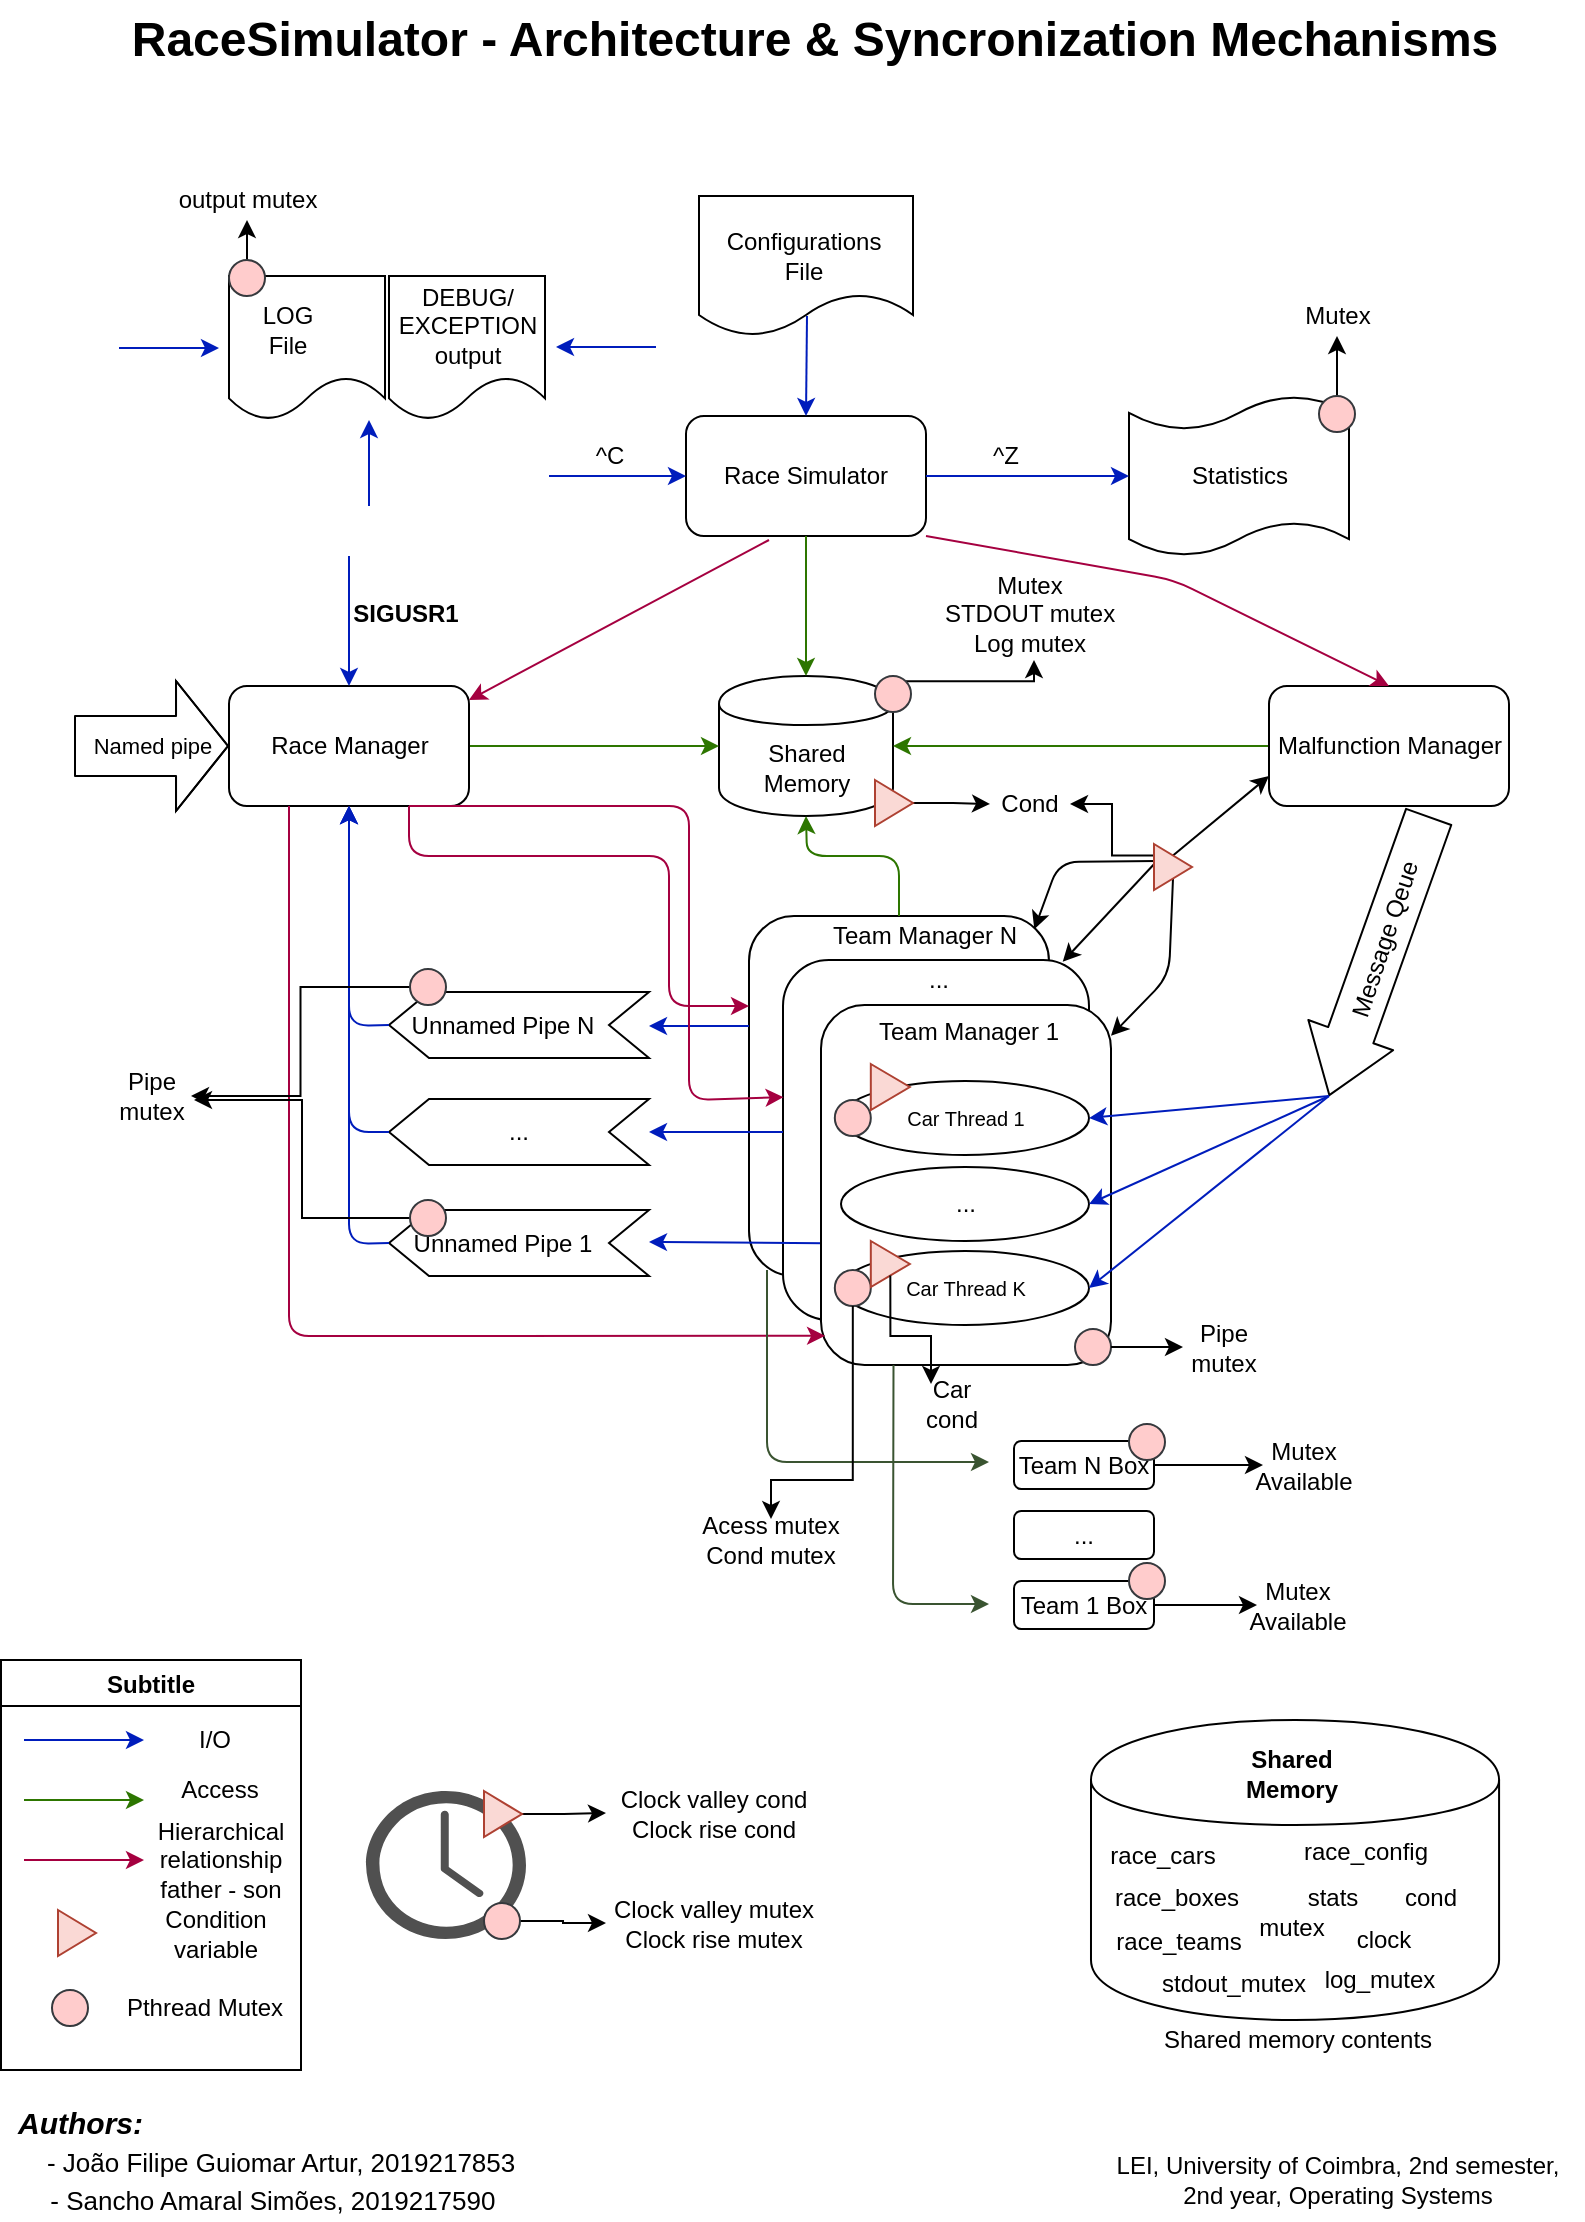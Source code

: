 <mxfile version="14.7.0" type="google"><diagram id="NdsoFHI-11ex6360zjBl" name="Page-1"><mxGraphModel dx="1662" dy="772" grid="1" gridSize="10" guides="1" tooltips="1" connect="1" arrows="1" fold="1" page="1" pageScale="1" pageWidth="827" pageHeight="1169" math="0" shadow="0"><root><mxCell id="0"/><mxCell id="1" parent="0"/><mxCell id="8gO8iqlARa6whVVpPcwn-1" value="Shared Memory" style="shape=cylinder;whiteSpace=wrap;html=1;boundedLbl=1;backgroundOutline=1;" parent="1" vertex="1"><mxGeometry x="372.5" y="368" width="87" height="70" as="geometry"/></mxCell><mxCell id="8gO8iqlARa6whVVpPcwn-2" value="Race Simulator" style="rounded=1;whiteSpace=wrap;html=1;" parent="1" vertex="1"><mxGeometry x="356" y="238" width="120" height="60" as="geometry"/></mxCell><mxCell id="8gO8iqlARa6whVVpPcwn-3" value="Statistics" style="shape=tape;whiteSpace=wrap;html=1;size=0.212;" parent="1" vertex="1"><mxGeometry x="577.5" y="228" width="110" height="80" as="geometry"/></mxCell><mxCell id="8gO8iqlARa6whVVpPcwn-4" value="" style="edgeStyle=orthogonalEdgeStyle;rounded=0;orthogonalLoop=1;jettySize=auto;html=1;strokeColor=#2D7600;entryX=1;entryY=0.5;entryDx=0;entryDy=0;fillColor=#60a917;" parent="1" source="8gO8iqlARa6whVVpPcwn-5" target="8gO8iqlARa6whVVpPcwn-1" edge="1"><mxGeometry relative="1" as="geometry"><mxPoint x="567.5" y="408" as="targetPoint"/></mxGeometry></mxCell><mxCell id="8gO8iqlARa6whVVpPcwn-5" value="Malfunction Manager" style="rounded=1;whiteSpace=wrap;html=1;" parent="1" vertex="1"><mxGeometry x="647.5" y="373" width="120" height="60" as="geometry"/></mxCell><mxCell id="8gO8iqlARa6whVVpPcwn-6" value="" style="edgeStyle=orthogonalEdgeStyle;rounded=0;orthogonalLoop=1;jettySize=auto;html=1;strokeColor=#2D7600;entryX=0;entryY=0.5;entryDx=0;entryDy=0;fillColor=#60a917;" parent="1" source="8gO8iqlARa6whVVpPcwn-7" target="8gO8iqlARa6whVVpPcwn-1" edge="1"><mxGeometry relative="1" as="geometry"><mxPoint x="327.5" y="408" as="targetPoint"/></mxGeometry></mxCell><mxCell id="8gO8iqlARa6whVVpPcwn-7" value="Race Manager" style="rounded=1;whiteSpace=wrap;html=1;" parent="1" vertex="1"><mxGeometry x="127.5" y="373" width="120" height="60" as="geometry"/></mxCell><mxCell id="8gO8iqlARa6whVVpPcwn-8" value="Named pipe" style="shape=flexArrow;endArrow=classic;html=1;width=30;endSize=8.33;endWidth=34;exitX=0;exitY=0.5;exitDx=0;exitDy=0;" parent="1" edge="1"><mxGeometry width="50" height="50" relative="1" as="geometry"><mxPoint x="50" y="403" as="sourcePoint"/><mxPoint x="127.5" y="403" as="targetPoint"/><Array as="points"><mxPoint x="57.5" y="403"/></Array></mxGeometry></mxCell><mxCell id="8gO8iqlARa6whVVpPcwn-9" value="" style="rounded=1;whiteSpace=wrap;html=1;" parent="1" vertex="1"><mxGeometry x="387.5" y="488" width="150" height="180" as="geometry"/></mxCell><mxCell id="8gO8iqlARa6whVVpPcwn-10" value="" style="rounded=1;whiteSpace=wrap;html=1;" parent="1" vertex="1"><mxGeometry x="404.5" y="510" width="153" height="180" as="geometry"/></mxCell><mxCell id="8gO8iqlARa6whVVpPcwn-11" value="..." style="text;html=1;strokeColor=none;fillColor=none;align=center;verticalAlign=middle;whiteSpace=wrap;rounded=0;" parent="1" vertex="1"><mxGeometry x="427" y="510" width="111" height="20" as="geometry"/></mxCell><mxCell id="8gO8iqlARa6whVVpPcwn-12" value="Team Manager N" style="text;html=1;strokeColor=none;fillColor=none;align=center;verticalAlign=middle;whiteSpace=wrap;rounded=0;" parent="1" vertex="1"><mxGeometry x="420" y="488" width="111" height="20" as="geometry"/></mxCell><mxCell id="8gO8iqlARa6whVVpPcwn-13" value="" style="shape=flexArrow;endArrow=classic;html=1;width=24;endSize=10.27;" parent="1" edge="1"><mxGeometry width="50" height="50" relative="1" as="geometry"><mxPoint x="727.5" y="438" as="sourcePoint"/><mxPoint x="677.5" y="578" as="targetPoint"/></mxGeometry></mxCell><mxCell id="8gO8iqlARa6whVVpPcwn-14" value="" style="shape=document;whiteSpace=wrap;html=1;boundedLbl=1;" parent="1" vertex="1"><mxGeometry x="362.5" y="128" width="107" height="70" as="geometry"/></mxCell><mxCell id="8gO8iqlARa6whVVpPcwn-15" value="" style="shape=document;whiteSpace=wrap;html=1;boundedLbl=1;" parent="1" vertex="1"><mxGeometry x="127.5" y="168" width="78" height="72" as="geometry"/></mxCell><mxCell id="8gO8iqlARa6whVVpPcwn-16" value="" style="endArrow=classic;html=1;strokeColor=#2D7600;exitX=0.5;exitY=1;exitDx=0;exitDy=0;fillColor=#60a917;" parent="1" source="8gO8iqlARa6whVVpPcwn-2" target="8gO8iqlARa6whVVpPcwn-1" edge="1"><mxGeometry width="50" height="50" relative="1" as="geometry"><mxPoint x="409.5" y="298" as="sourcePoint"/><mxPoint x="457.5" y="248" as="targetPoint"/></mxGeometry></mxCell><mxCell id="8gO8iqlARa6whVVpPcwn-17" value="" style="endArrow=classic;html=1;strokeColor=#2D7600;exitX=0.5;exitY=0;exitDx=0;exitDy=0;entryX=0.5;entryY=1;entryDx=0;entryDy=0;fillColor=#60a917;" parent="1" source="8gO8iqlARa6whVVpPcwn-9" target="8gO8iqlARa6whVVpPcwn-1" edge="1"><mxGeometry width="50" height="50" relative="1" as="geometry"><mxPoint x="418" y="518" as="sourcePoint"/><mxPoint x="468" y="468" as="targetPoint"/><Array as="points"><mxPoint x="462.5" y="458"/><mxPoint x="416.5" y="458"/></Array></mxGeometry></mxCell><mxCell id="8gO8iqlARa6whVVpPcwn-18" value="" style="endArrow=classic;html=1;strokeColor=#001DBC;entryX=0.5;entryY=0;entryDx=0;entryDy=0;fillColor=#0050ef;" parent="1" target="8gO8iqlARa6whVVpPcwn-2" edge="1"><mxGeometry width="50" height="50" relative="1" as="geometry"><mxPoint x="416.5" y="188" as="sourcePoint"/><mxPoint x="476" y="178" as="targetPoint"/></mxGeometry></mxCell><mxCell id="8gO8iqlARa6whVVpPcwn-19" value="" style="shape=step;perimeter=stepPerimeter;whiteSpace=wrap;html=1;fixedSize=1;rotation=180;" parent="1" vertex="1"><mxGeometry x="207.5" y="526" width="130" height="33" as="geometry"/></mxCell><mxCell id="8gO8iqlARa6whVVpPcwn-20" value="" style="shape=step;perimeter=stepPerimeter;whiteSpace=wrap;html=1;fixedSize=1;rotation=180;" parent="1" vertex="1"><mxGeometry x="207.5" y="579.5" width="130" height="33" as="geometry"/></mxCell><mxCell id="8gO8iqlARa6whVVpPcwn-21" value="" style="shape=step;perimeter=stepPerimeter;whiteSpace=wrap;html=1;fixedSize=1;rotation=180;" parent="1" vertex="1"><mxGeometry x="207.5" y="635" width="130" height="33" as="geometry"/></mxCell><mxCell id="8gO8iqlARa6whVVpPcwn-22" value="Unnamed Pipe N" style="text;html=1;strokeColor=none;fillColor=none;align=center;verticalAlign=middle;whiteSpace=wrap;rounded=0;" parent="1" vertex="1"><mxGeometry x="213" y="528" width="103" height="29" as="geometry"/></mxCell><mxCell id="8gO8iqlARa6whVVpPcwn-23" value="..." style="text;html=1;strokeColor=none;fillColor=none;align=center;verticalAlign=middle;whiteSpace=wrap;rounded=0;" parent="1" vertex="1"><mxGeometry x="221" y="581.5" width="103" height="29" as="geometry"/></mxCell><mxCell id="8gO8iqlARa6whVVpPcwn-24" value="Unnamed Pipe 1" style="text;html=1;strokeColor=none;fillColor=none;align=center;verticalAlign=middle;whiteSpace=wrap;rounded=0;" parent="1" vertex="1"><mxGeometry x="213" y="637" width="103" height="29" as="geometry"/></mxCell><mxCell id="8gO8iqlARa6whVVpPcwn-25" value="" style="endArrow=classic;html=1;strokeColor=#001DBC;fillColor=#0050ef;" parent="1" edge="1"><mxGeometry width="50" height="50" relative="1" as="geometry"><mxPoint x="387.5" y="543" as="sourcePoint"/><mxPoint x="337.5" y="543" as="targetPoint"/></mxGeometry></mxCell><mxCell id="8gO8iqlARa6whVVpPcwn-26" value="" style="endArrow=classic;html=1;strokeColor=#001DBC;fillColor=#0050ef;" parent="1" edge="1"><mxGeometry width="50" height="50" relative="1" as="geometry"><mxPoint x="404.5" y="596" as="sourcePoint"/><mxPoint x="337.5" y="596" as="targetPoint"/></mxGeometry></mxCell><mxCell id="8gO8iqlARa6whVVpPcwn-27" value="" style="endArrow=classic;html=1;strokeColor=#001DBC;fillColor=#0050ef;exitX=0.011;exitY=0.662;exitDx=0;exitDy=0;exitPerimeter=0;" parent="1" source="8gO8iqlARa6whVVpPcwn-82" edge="1"><mxGeometry width="50" height="50" relative="1" as="geometry"><mxPoint x="427.5" y="652" as="sourcePoint"/><mxPoint x="337.5" y="651" as="targetPoint"/></mxGeometry></mxCell><mxCell id="8gO8iqlARa6whVVpPcwn-28" value="" style="endArrow=classic;html=1;strokeColor=#001DBC;entryX=0.5;entryY=0;entryDx=0;entryDy=0;fillColor=#0050ef;" parent="1" target="8gO8iqlARa6whVVpPcwn-7" edge="1"><mxGeometry width="50" height="50" relative="1" as="geometry"><mxPoint x="187.5" y="308" as="sourcePoint"/><mxPoint x="207.5" y="298" as="targetPoint"/></mxGeometry></mxCell><mxCell id="8gO8iqlARa6whVVpPcwn-29" value="" style="endArrow=classic;html=1;strokeColor=#001DBC;entryX=0.5;entryY=1;entryDx=0;entryDy=0;exitX=1;exitY=0.5;exitDx=0;exitDy=0;fillColor=#0050ef;" parent="1" source="8gO8iqlARa6whVVpPcwn-19" target="8gO8iqlARa6whVVpPcwn-7" edge="1"><mxGeometry width="50" height="50" relative="1" as="geometry"><mxPoint x="187.5" y="538" as="sourcePoint"/><mxPoint x="192.5" y="460.5" as="targetPoint"/><Array as="points"><mxPoint x="187.5" y="543"/></Array></mxGeometry></mxCell><mxCell id="8gO8iqlARa6whVVpPcwn-30" value="" style="endArrow=classic;html=1;strokeColor=#001DBC;exitX=1;exitY=0.5;exitDx=0;exitDy=0;entryX=0.5;entryY=1;entryDx=0;entryDy=0;fillColor=#0050ef;" parent="1" source="8gO8iqlARa6whVVpPcwn-20" target="8gO8iqlARa6whVVpPcwn-7" edge="1"><mxGeometry width="50" height="50" relative="1" as="geometry"><mxPoint x="217.5" y="552.5" as="sourcePoint"/><mxPoint x="187.5" y="443" as="targetPoint"/><Array as="points"><mxPoint x="187.5" y="596"/></Array></mxGeometry></mxCell><mxCell id="8gO8iqlARa6whVVpPcwn-31" value="" style="endArrow=classic;html=1;strokeColor=#001DBC;exitX=1;exitY=0.5;exitDx=0;exitDy=0;entryX=0.5;entryY=1;entryDx=0;entryDy=0;fillColor=#0050ef;" parent="1" source="8gO8iqlARa6whVVpPcwn-21" target="8gO8iqlARa6whVVpPcwn-7" edge="1"><mxGeometry width="50" height="50" relative="1" as="geometry"><mxPoint x="171" y="641.5" as="sourcePoint"/><mxPoint x="151" y="472" as="targetPoint"/><Array as="points"><mxPoint x="187.5" y="652"/></Array></mxGeometry></mxCell><mxCell id="8gO8iqlARa6whVVpPcwn-32" value="" style="endArrow=classic;html=1;strokeColor=#001DBC;entryX=0;entryY=0.5;entryDx=0;entryDy=0;entryPerimeter=0;exitX=1;exitY=0.5;exitDx=0;exitDy=0;fillColor=#0050ef;" parent="1" source="8gO8iqlARa6whVVpPcwn-2" target="8gO8iqlARa6whVVpPcwn-3" edge="1"><mxGeometry width="50" height="50" relative="1" as="geometry"><mxPoint x="500.5" y="303" as="sourcePoint"/><mxPoint x="550.5" y="253" as="targetPoint"/></mxGeometry></mxCell><mxCell id="8gO8iqlARa6whVVpPcwn-33" value="" style="endArrow=classic;html=1;strokeColor=#001DBC;entryX=0;entryY=0.5;entryDx=0;entryDy=0;fillColor=#0050ef;" parent="1" target="8gO8iqlARa6whVVpPcwn-2" edge="1"><mxGeometry width="50" height="50" relative="1" as="geometry"><mxPoint x="287.5" y="268" as="sourcePoint"/><mxPoint x="307.5" y="253" as="targetPoint"/></mxGeometry></mxCell><mxCell id="8gO8iqlARa6whVVpPcwn-34" value="^C" style="text;html=1;strokeColor=none;fillColor=none;align=center;verticalAlign=middle;whiteSpace=wrap;rounded=0;" parent="1" vertex="1"><mxGeometry x="297.5" y="248" width="40" height="20" as="geometry"/></mxCell><mxCell id="8gO8iqlARa6whVVpPcwn-35" value="^Z" style="text;html=1;strokeColor=none;fillColor=none;align=center;verticalAlign=middle;whiteSpace=wrap;rounded=0;" parent="1" vertex="1"><mxGeometry x="496" y="248" width="40" height="20" as="geometry"/></mxCell><mxCell id="8gO8iqlARa6whVVpPcwn-36" value="SIGUSR1" style="text;html=1;strokeColor=none;fillColor=none;align=center;verticalAlign=middle;whiteSpace=wrap;rounded=0;fontStyle=1" parent="1" vertex="1"><mxGeometry x="196" y="327" width="40" height="20" as="geometry"/></mxCell><mxCell id="8gO8iqlARa6whVVpPcwn-37" value="Message Qeue" style="text;html=1;strokeColor=none;fillColor=none;align=center;verticalAlign=middle;whiteSpace=wrap;rounded=0;rotation=-71.6;" parent="1" vertex="1"><mxGeometry x="640.5" y="490" width="130" height="20" as="geometry"/></mxCell><mxCell id="8gO8iqlARa6whVVpPcwn-38" value="Configurations File" style="text;html=1;strokeColor=none;fillColor=none;align=center;verticalAlign=middle;whiteSpace=wrap;rounded=0;" parent="1" vertex="1"><mxGeometry x="394.5" y="148" width="40" height="20" as="geometry"/></mxCell><mxCell id="8gO8iqlARa6whVVpPcwn-39" value="LOG File" style="text;html=1;strokeColor=none;fillColor=none;align=center;verticalAlign=middle;whiteSpace=wrap;rounded=0;" parent="1" vertex="1"><mxGeometry x="137" y="185" width="40" height="20" as="geometry"/></mxCell><mxCell id="8gO8iqlARa6whVVpPcwn-40" value="" style="endArrow=classic;html=1;strokeColor=#001DBC;fillColor=#0050ef;" parent="1" edge="1"><mxGeometry width="50" height="50" relative="1" as="geometry"><mxPoint x="72.5" y="204" as="sourcePoint"/><mxPoint x="122.5" y="204" as="targetPoint"/></mxGeometry></mxCell><mxCell id="8gO8iqlARa6whVVpPcwn-41" value="" style="endArrow=classic;html=1;strokeColor=#001DBC;fillColor=#0050ef;" parent="1" edge="1"><mxGeometry width="50" height="50" relative="1" as="geometry"><mxPoint x="197.5" y="283" as="sourcePoint"/><mxPoint x="197.5" y="240" as="targetPoint"/></mxGeometry></mxCell><mxCell id="8gO8iqlARa6whVVpPcwn-42" value="" style="endArrow=classic;html=1;strokeColor=#A50040;exitX=0.75;exitY=1;exitDx=0;exitDy=0;fillColor=#d80073;entryX=0;entryY=0.25;entryDx=0;entryDy=0;" parent="1" source="8gO8iqlARa6whVVpPcwn-7" target="8gO8iqlARa6whVVpPcwn-9" edge="1"><mxGeometry width="50" height="50" relative="1" as="geometry"><mxPoint x="257.5" y="493" as="sourcePoint"/><mxPoint x="387.5" y="524" as="targetPoint"/><Array as="points"><mxPoint x="217.5" y="458"/><mxPoint x="347.5" y="458"/><mxPoint x="347.5" y="533"/></Array></mxGeometry></mxCell><mxCell id="8gO8iqlARa6whVVpPcwn-43" value="" style="endArrow=classic;html=1;strokeColor=#A50040;entryX=0.002;entryY=0.381;entryDx=0;entryDy=0;exitX=0.75;exitY=1;exitDx=0;exitDy=0;fillColor=#d80073;entryPerimeter=0;" parent="1" source="8gO8iqlARa6whVVpPcwn-7" target="8gO8iqlARa6whVVpPcwn-10" edge="1"><mxGeometry width="50" height="50" relative="1" as="geometry"><mxPoint x="27.5" y="1038" as="sourcePoint"/><mxPoint x="77.5" y="988" as="targetPoint"/><Array as="points"><mxPoint x="357.5" y="433"/><mxPoint x="357.5" y="580"/></Array></mxGeometry></mxCell><mxCell id="8gO8iqlARa6whVVpPcwn-44" value="Subtitle" style="swimlane;startSize=23;" parent="1" vertex="1"><mxGeometry x="13.5" y="860" width="150" height="205" as="geometry"/></mxCell><mxCell id="8gO8iqlARa6whVVpPcwn-45" value="" style="endArrow=classic;html=1;strokeColor=#001DBC;fillColor=#0050ef;" parent="8gO8iqlARa6whVVpPcwn-44" edge="1"><mxGeometry width="50" height="50" relative="1" as="geometry"><mxPoint x="11.5" y="40" as="sourcePoint"/><mxPoint x="71.5" y="40" as="targetPoint"/></mxGeometry></mxCell><mxCell id="8gO8iqlARa6whVVpPcwn-46" value="" style="endArrow=classic;html=1;strokeColor=#2D7600;fillColor=#60a917;" parent="8gO8iqlARa6whVVpPcwn-44" edge="1"><mxGeometry width="50" height="50" relative="1" as="geometry"><mxPoint x="11.5" y="70" as="sourcePoint"/><mxPoint x="71.5" y="70" as="targetPoint"/></mxGeometry></mxCell><mxCell id="8gO8iqlARa6whVVpPcwn-47" value="" style="endArrow=classic;html=1;strokeColor=#A50040;fillColor=#d80073;" parent="8gO8iqlARa6whVVpPcwn-44" edge="1"><mxGeometry width="50" height="50" relative="1" as="geometry"><mxPoint x="11.5" y="100" as="sourcePoint"/><mxPoint x="71.5" y="100" as="targetPoint"/></mxGeometry></mxCell><mxCell id="8gO8iqlARa6whVVpPcwn-48" value="I/O" style="text;html=1;strokeColor=none;fillColor=none;align=center;verticalAlign=middle;whiteSpace=wrap;rounded=0;" parent="8gO8iqlARa6whVVpPcwn-44" vertex="1"><mxGeometry x="81.5" y="30" width="51" height="20" as="geometry"/></mxCell><mxCell id="8gO8iqlARa6whVVpPcwn-49" value="Access" style="text;html=1;strokeColor=none;fillColor=none;align=center;verticalAlign=middle;whiteSpace=wrap;rounded=0;" parent="8gO8iqlARa6whVVpPcwn-44" vertex="1"><mxGeometry x="79.5" y="50" width="60" height="30" as="geometry"/></mxCell><mxCell id="8gO8iqlARa6whVVpPcwn-50" value="Hierarchical relationship father - son" style="text;html=1;strokeColor=none;fillColor=none;align=center;verticalAlign=middle;whiteSpace=wrap;rounded=0;" parent="8gO8iqlARa6whVVpPcwn-44" vertex="1"><mxGeometry x="69" y="90" width="81" height="20" as="geometry"/></mxCell><mxCell id="8gO8iqlARa6whVVpPcwn-51" value="" style="triangle;whiteSpace=wrap;html=1;fillColor=#fad9d5;strokeColor=#ae4132;" parent="8gO8iqlARa6whVVpPcwn-44" vertex="1"><mxGeometry x="28.5" y="125" width="19" height="23" as="geometry"/></mxCell><mxCell id="8gO8iqlARa6whVVpPcwn-52" value="Pthread Mutex" style="text;html=1;strokeColor=none;fillColor=none;align=center;verticalAlign=middle;whiteSpace=wrap;rounded=0;" parent="8gO8iqlARa6whVVpPcwn-44" vertex="1"><mxGeometry x="60.5" y="161" width="83" height="26" as="geometry"/></mxCell><mxCell id="8gO8iqlARa6whVVpPcwn-53" value="Condition variable" style="text;html=1;strokeColor=none;fillColor=none;align=center;verticalAlign=middle;whiteSpace=wrap;rounded=0;" parent="8gO8iqlARa6whVVpPcwn-44" vertex="1"><mxGeometry x="87" y="126.5" width="40" height="20" as="geometry"/></mxCell><mxCell id="xKIguMihCCYC_2mkMDMm-12" value="" style="ellipse;whiteSpace=wrap;html=1;aspect=fixed;fillColor=#ffcccc;strokeColor=#36393d;direction=north;" parent="8gO8iqlARa6whVVpPcwn-44" vertex="1"><mxGeometry x="25.5" y="165" width="18" height="18" as="geometry"/></mxCell><mxCell id="8gO8iqlARa6whVVpPcwn-62" value="output mutex" style="text;html=1;strokeColor=none;fillColor=none;align=center;verticalAlign=middle;whiteSpace=wrap;rounded=0;" parent="1" vertex="1"><mxGeometry x="87.75" y="120" width="97.5" height="20" as="geometry"/></mxCell><mxCell id="xKIguMihCCYC_2mkMDMm-32" style="edgeStyle=orthogonalEdgeStyle;rounded=0;orthogonalLoop=1;jettySize=auto;html=1;exitX=1;exitY=0.5;exitDx=0;exitDy=0;entryX=0;entryY=0.5;entryDx=0;entryDy=0;" parent="1" source="8gO8iqlARa6whVVpPcwn-63" target="xKIguMihCCYC_2mkMDMm-29" edge="1"><mxGeometry relative="1" as="geometry"/></mxCell><mxCell id="8gO8iqlARa6whVVpPcwn-63" value="Team 1 Box" style="rounded=1;whiteSpace=wrap;html=1;" parent="1" vertex="1"><mxGeometry x="520" y="820.5" width="70" height="24" as="geometry"/></mxCell><mxCell id="8gO8iqlARa6whVVpPcwn-65" value="RaceSimulator - Architecture &amp;amp; Syncronization Mechanisms" style="text;strokeColor=none;fillColor=none;html=1;fontSize=24;fontStyle=1;verticalAlign=middle;align=center;" parent="1" vertex="1"><mxGeometry x="370" y="30" width="100" height="40" as="geometry"/></mxCell><mxCell id="8gO8iqlARa6whVVpPcwn-66" value="" style="endArrow=classic;html=1;exitX=0.5;exitY=0;exitDx=0;exitDy=0;entryX=0;entryY=0.75;entryDx=0;entryDy=0;" parent="1" source="xKIguMihCCYC_2mkMDMm-19" target="8gO8iqlARa6whVVpPcwn-5" edge="1"><mxGeometry width="50" height="50" relative="1" as="geometry"><mxPoint x="608.5" y="449.25" as="sourcePoint"/><mxPoint x="666.5" y="328" as="targetPoint"/></mxGeometry></mxCell><mxCell id="8gO8iqlARa6whVVpPcwn-67" value="" style="endArrow=classic;html=1;exitX=0.5;exitY=1;exitDx=0;exitDy=0;" parent="1" source="xKIguMihCCYC_2mkMDMm-19" target="8gO8iqlARa6whVVpPcwn-82" edge="1"><mxGeometry width="50" height="50" relative="1" as="geometry"><mxPoint x="608.5" y="471.75" as="sourcePoint"/><mxPoint x="653.5" y="460" as="targetPoint"/><Array as="points"><mxPoint x="597.5" y="518"/></Array></mxGeometry></mxCell><mxCell id="8gO8iqlARa6whVVpPcwn-68" value="" style="endArrow=classic;html=1;exitX=0;exitY=0.5;exitDx=0;exitDy=0;entryX=0.914;entryY=0.005;entryDx=0;entryDy=0;entryPerimeter=0;" parent="1" target="8gO8iqlARa6whVVpPcwn-10" edge="1"><mxGeometry width="50" height="50" relative="1" as="geometry"><mxPoint x="591.5" y="460.5" as="sourcePoint"/><mxPoint x="605.543" y="548" as="targetPoint"/><Array as="points"/></mxGeometry></mxCell><mxCell id="8gO8iqlARa6whVVpPcwn-69" value="" style="endArrow=classic;html=1;exitX=0;exitY=0.5;exitDx=0;exitDy=0;entryX=0.951;entryY=0.037;entryDx=0;entryDy=0;entryPerimeter=0;" parent="1" target="8gO8iqlARa6whVVpPcwn-9" edge="1"><mxGeometry width="50" height="50" relative="1" as="geometry"><mxPoint x="591.5" y="460.5" as="sourcePoint"/><mxPoint x="615.543" y="558" as="targetPoint"/><Array as="points"><mxPoint x="542.5" y="461"/></Array></mxGeometry></mxCell><mxCell id="xKIguMihCCYC_2mkMDMm-33" style="edgeStyle=orthogonalEdgeStyle;rounded=0;orthogonalLoop=1;jettySize=auto;html=1;exitX=1;exitY=0.5;exitDx=0;exitDy=0;entryX=0;entryY=0.5;entryDx=0;entryDy=0;" parent="1" source="8gO8iqlARa6whVVpPcwn-80" target="xKIguMihCCYC_2mkMDMm-28" edge="1"><mxGeometry relative="1" as="geometry"/></mxCell><mxCell id="8gO8iqlARa6whVVpPcwn-80" value="Team N Box" style="rounded=1;whiteSpace=wrap;html=1;" parent="1" vertex="1"><mxGeometry x="520" y="750.5" width="70" height="24" as="geometry"/></mxCell><mxCell id="8gO8iqlARa6whVVpPcwn-81" value="" style="group" parent="1" vertex="1" connectable="0"><mxGeometry x="423.5" y="532.5" width="145" height="180" as="geometry"/></mxCell><mxCell id="8gO8iqlARa6whVVpPcwn-82" value="" style="rounded=1;whiteSpace=wrap;html=1;" parent="8gO8iqlARa6whVVpPcwn-81" vertex="1"><mxGeometry width="145" height="180" as="geometry"/></mxCell><mxCell id="8gO8iqlARa6whVVpPcwn-83" value="Team Manager 1" style="text;html=1;strokeColor=none;fillColor=none;align=center;verticalAlign=middle;whiteSpace=wrap;rounded=0;" parent="8gO8iqlARa6whVVpPcwn-81" vertex="1"><mxGeometry x="24.908" y="4.263" width="98.742" height="18.947" as="geometry"/></mxCell><mxCell id="8gO8iqlARa6whVVpPcwn-84" value="Car Thread 1" style="ellipse;whiteSpace=wrap;html=1;fontSize=10;" parent="8gO8iqlARa6whVVpPcwn-81" vertex="1"><mxGeometry x="10" y="38" width="124" height="37" as="geometry"/></mxCell><mxCell id="8gO8iqlARa6whVVpPcwn-85" value="Car Thread K" style="ellipse;whiteSpace=wrap;html=1;fontSize=10;" parent="8gO8iqlARa6whVVpPcwn-81" vertex="1"><mxGeometry x="10" y="123" width="124" height="37" as="geometry"/></mxCell><mxCell id="8gO8iqlARa6whVVpPcwn-86" value="..." style="ellipse;whiteSpace=wrap;html=1;" parent="8gO8iqlARa6whVVpPcwn-81" vertex="1"><mxGeometry x="10" y="81" width="124" height="37" as="geometry"/></mxCell><mxCell id="xKIguMihCCYC_2mkMDMm-15" value="" style="ellipse;whiteSpace=wrap;html=1;aspect=fixed;fillColor=#ffcccc;strokeColor=#36393d;direction=north;" parent="8gO8iqlARa6whVVpPcwn-81" vertex="1"><mxGeometry x="127" y="162" width="18" height="18" as="geometry"/></mxCell><mxCell id="xKIguMihCCYC_2mkMDMm-26" value="" style="ellipse;whiteSpace=wrap;html=1;aspect=fixed;fillColor=#ffcccc;strokeColor=#36393d;direction=north;" parent="8gO8iqlARa6whVVpPcwn-81" vertex="1"><mxGeometry x="6.91" y="132.5" width="18" height="18" as="geometry"/></mxCell><mxCell id="xKIguMihCCYC_2mkMDMm-27" value="" style="ellipse;whiteSpace=wrap;html=1;aspect=fixed;fillColor=#ffcccc;strokeColor=#36393d;direction=north;" parent="8gO8iqlARa6whVVpPcwn-81" vertex="1"><mxGeometry x="6.91" y="47.5" width="18" height="18" as="geometry"/></mxCell><mxCell id="xKIguMihCCYC_2mkMDMm-38" value="" style="triangle;whiteSpace=wrap;html=1;fillColor=#fad9d5;strokeColor=#ae4132;" parent="8gO8iqlARa6whVVpPcwn-81" vertex="1"><mxGeometry x="24.91" y="29.5" width="19.5" height="23" as="geometry"/></mxCell><mxCell id="xKIguMihCCYC_2mkMDMm-39" value="" style="triangle;whiteSpace=wrap;html=1;fillColor=#fad9d5;strokeColor=#ae4132;" parent="8gO8iqlARa6whVVpPcwn-81" vertex="1"><mxGeometry x="24.91" y="118" width="19.5" height="23" as="geometry"/></mxCell><mxCell id="8gO8iqlARa6whVVpPcwn-87" value="" style="endArrow=classic;html=1;fillColor=#0050ef;strokeColor=#001DBC;entryX=1;entryY=0.5;entryDx=0;entryDy=0;" parent="1" target="8gO8iqlARa6whVVpPcwn-85" edge="1"><mxGeometry width="50" height="50" relative="1" as="geometry"><mxPoint x="677.5" y="578" as="sourcePoint"/><mxPoint x="727.5" y="533" as="targetPoint"/></mxGeometry></mxCell><mxCell id="8gO8iqlARa6whVVpPcwn-88" value="" style="endArrow=classic;html=1;entryX=1;entryY=0.5;entryDx=0;entryDy=0;fillColor=#0050ef;strokeColor=#001DBC;" parent="1" target="8gO8iqlARa6whVVpPcwn-86" edge="1"><mxGeometry width="50" height="50" relative="1" as="geometry"><mxPoint x="677.5" y="578" as="sourcePoint"/><mxPoint x="607.5" y="603" as="targetPoint"/></mxGeometry></mxCell><mxCell id="8gO8iqlARa6whVVpPcwn-89" value="" style="endArrow=classic;html=1;entryX=1;entryY=0.5;entryDx=0;entryDy=0;fillColor=#0050ef;strokeColor=#001DBC;" parent="1" target="8gO8iqlARa6whVVpPcwn-84" edge="1"><mxGeometry width="50" height="50" relative="1" as="geometry"><mxPoint x="677.5" y="578" as="sourcePoint"/><mxPoint x="727.5" y="533" as="targetPoint"/></mxGeometry></mxCell><mxCell id="8gO8iqlARa6whVVpPcwn-90" value="" style="endArrow=classic;html=1;strokeColor=#A50040;entryX=0.014;entryY=0.919;entryDx=0;entryDy=0;exitX=0.25;exitY=1;exitDx=0;exitDy=0;fillColor=#d80073;entryPerimeter=0;" parent="1" source="8gO8iqlARa6whVVpPcwn-7" target="8gO8iqlARa6whVVpPcwn-82" edge="1"><mxGeometry width="50" height="50" relative="1" as="geometry"><mxPoint x="114" y="697" as="sourcePoint"/><mxPoint x="301" y="819" as="targetPoint"/><Array as="points"><mxPoint x="157.5" y="698"/></Array></mxGeometry></mxCell><mxCell id="8gO8iqlARa6whVVpPcwn-91" value="" style="endArrow=classic;html=1;fontSize=10;exitX=0.06;exitY=0.983;exitDx=0;exitDy=0;exitPerimeter=0;fillColor=#6d8764;strokeColor=#3A5431;" parent="1" source="8gO8iqlARa6whVVpPcwn-9" edge="1"><mxGeometry width="50" height="50" relative="1" as="geometry"><mxPoint x="397.5" y="748" as="sourcePoint"/><mxPoint x="507.5" y="761" as="targetPoint"/><Array as="points"><mxPoint x="396.5" y="761"/></Array></mxGeometry></mxCell><mxCell id="8gO8iqlARa6whVVpPcwn-92" value="" style="endArrow=classic;html=1;fontSize=10;exitX=0.25;exitY=1;exitDx=0;exitDy=0;fillColor=#6d8764;strokeColor=#3A5431;" parent="1" source="8gO8iqlARa6whVVpPcwn-82" edge="1"><mxGeometry width="50" height="50" relative="1" as="geometry"><mxPoint x="403" y="735.94" as="sourcePoint"/><mxPoint x="507.5" y="832" as="targetPoint"/><Array as="points"><mxPoint x="459.5" y="832"/></Array></mxGeometry></mxCell><mxCell id="8gO8iqlARa6whVVpPcwn-97" value="" style="group" parent="1" vertex="1" connectable="0"><mxGeometry x="558.5" y="890" width="212" height="150" as="geometry"/></mxCell><mxCell id="8gO8iqlARa6whVVpPcwn-98" value="" style="shape=cylinder;whiteSpace=wrap;html=1;boundedLbl=1;backgroundOutline=1;" parent="8gO8iqlARa6whVVpPcwn-97" vertex="1"><mxGeometry width="204.041" height="150" as="geometry"/></mxCell><mxCell id="8gO8iqlARa6whVVpPcwn-99" value="" style="group" parent="8gO8iqlARa6whVVpPcwn-97" vertex="1" connectable="0"><mxGeometry x="5.99" y="9.155" width="183.01" height="130.845" as="geometry"/></mxCell><mxCell id="8gO8iqlARa6whVVpPcwn-100" value="Shared Memory" style="text;html=1;strokeColor=none;fillColor=none;align=center;verticalAlign=middle;whiteSpace=wrap;rounded=0;fontSize=12;fontStyle=1" parent="8gO8iqlARa6whVVpPcwn-99" vertex="1"><mxGeometry x="65.28" width="57.884" height="35.211" as="geometry"/></mxCell><mxCell id="xKIguMihCCYC_2mkMDMm-63" value="mutex" style="text;html=1;strokeColor=none;fillColor=none;align=center;verticalAlign=middle;whiteSpace=wrap;rounded=0;" parent="8gO8iqlARa6whVVpPcwn-99" vertex="1"><mxGeometry x="69.47" y="83.153" width="49.5" height="23.077" as="geometry"/></mxCell><mxCell id="xKIguMihCCYC_2mkMDMm-65" value="log_mutex" style="text;html=1;strokeColor=none;fillColor=none;align=center;verticalAlign=middle;whiteSpace=wrap;rounded=0;" parent="8gO8iqlARa6whVVpPcwn-99" vertex="1"><mxGeometry x="118.97" y="110.845" width="40" height="20" as="geometry"/></mxCell><mxCell id="8gO8iqlARa6whVVpPcwn-101" value="race_boxes" style="text;html=1;strokeColor=none;fillColor=none;align=center;verticalAlign=middle;whiteSpace=wrap;rounded=0;fontSize=12;" parent="8gO8iqlARa6whVVpPcwn-97" vertex="1"><mxGeometry x="10.99" y="67.56" width="65.119" height="42.254" as="geometry"/></mxCell><mxCell id="8gO8iqlARa6whVVpPcwn-102" value="race_teams" style="text;html=1;strokeColor=none;fillColor=none;align=center;verticalAlign=middle;whiteSpace=wrap;rounded=0;fontSize=12;" parent="8gO8iqlARa6whVVpPcwn-97" vertex="1"><mxGeometry x="29.003" y="103.948" width="28.942" height="14.085" as="geometry"/></mxCell><mxCell id="8gO8iqlARa6whVVpPcwn-103" value="race_config" style="text;html=1;strokeColor=none;fillColor=none;align=center;verticalAlign=middle;whiteSpace=wrap;rounded=0;fontSize=12;" parent="8gO8iqlARa6whVVpPcwn-97" vertex="1"><mxGeometry x="108.5" y="52.5" width="58" height="27.692" as="geometry"/></mxCell><mxCell id="8gO8iqlARa6whVVpPcwn-104" value="stats" style="text;html=1;strokeColor=none;fillColor=none;align=center;verticalAlign=middle;whiteSpace=wrap;rounded=0;fontSize=12;" parent="8gO8iqlARa6whVVpPcwn-97" vertex="1"><mxGeometry x="106.212" y="81.758" width="28.942" height="14.085" as="geometry"/></mxCell><mxCell id="8gO8iqlARa6whVVpPcwn-105" value="cond" style="text;html=1;strokeColor=none;fillColor=none;align=center;verticalAlign=middle;whiteSpace=wrap;rounded=0;direction=south;" parent="8gO8iqlARa6whVVpPcwn-97" vertex="1"><mxGeometry x="160.5" y="62.885" width="19" height="53.077" as="geometry"/></mxCell><mxCell id="8gO8iqlARa6whVVpPcwn-106" value="race_cars" style="text;html=1;strokeColor=none;fillColor=none;align=center;verticalAlign=middle;whiteSpace=wrap;rounded=0;fontSize=12;" parent="8gO8iqlARa6whVVpPcwn-97" vertex="1"><mxGeometry x="10.788" y="53.545" width="50.648" height="28.169" as="geometry"/></mxCell><mxCell id="xKIguMihCCYC_2mkMDMm-64" value="stdout_mutex" style="text;html=1;strokeColor=none;fillColor=none;align=center;verticalAlign=middle;whiteSpace=wrap;rounded=0;" parent="8gO8iqlARa6whVVpPcwn-97" vertex="1"><mxGeometry x="51.5" y="122.03" width="40" height="20" as="geometry"/></mxCell><mxCell id="xKIguMihCCYC_2mkMDMm-50" value="clock" style="text;html=1;strokeColor=none;fillColor=none;align=center;verticalAlign=middle;whiteSpace=wrap;rounded=0;" parent="8gO8iqlARa6whVVpPcwn-97" vertex="1"><mxGeometry x="126.5" y="98.953" width="40" height="23.077" as="geometry"/></mxCell><mxCell id="8gO8iqlARa6whVVpPcwn-107" value="Shared memory contents" style="text;html=1;strokeColor=none;fillColor=none;align=center;verticalAlign=middle;whiteSpace=wrap;rounded=0;fontSize=12;" parent="1" vertex="1"><mxGeometry x="576.5" y="1040" width="170" height="20" as="geometry"/></mxCell><mxCell id="8gO8iqlARa6whVVpPcwn-108" value="&lt;div style=&quot;text-align: justify&quot;&gt;&lt;b style=&quot;font-size: 15px&quot;&gt;&lt;i&gt;&lt;font style=&quot;font-size: 15px&quot;&gt;Authors&lt;/font&gt;&lt;span&gt;:&lt;/span&gt;&lt;/i&gt;&lt;/b&gt;&lt;/div&gt;&lt;font style=&quot;font-size: 13px&quot;&gt;&lt;span style=&quot;text-align: justify&quot;&gt;&amp;nbsp; &amp;nbsp; &lt;font style=&quot;font-size: 13px&quot;&gt;-&lt;/font&gt;&lt;font style=&quot;font-size: 13px&quot;&gt; João Filipe Guiomar Artur, 2019217853&lt;/font&gt;&lt;/span&gt;&lt;font style=&quot;font-size: 15px&quot;&gt;&lt;br&gt;&lt;/font&gt;&lt;/font&gt;&lt;div style=&quot;text-align: justify&quot;&gt;&lt;font style=&quot;font-size: 15px&quot;&gt;&amp;nbsp; &amp;nbsp;&lt;/font&gt;&lt;font style=&quot;font-size: 13px&quot;&gt; - Sancho Amaral Simões, 2019217590&lt;/font&gt;&lt;/div&gt;" style="text;html=1;strokeColor=none;fillColor=none;align=left;verticalAlign=middle;whiteSpace=wrap;rounded=0;fontSize=16;" parent="1" vertex="1"><mxGeometry x="20" y="1080" width="335" height="60" as="geometry"/></mxCell><mxCell id="8gO8iqlARa6whVVpPcwn-109" value="&lt;span style=&quot;font-family: &amp;#34;helvetica&amp;#34; , &amp;#34;arial&amp;#34; , sans-serif ; font-size: 0px&quot;&gt;%3CmxGraphModel%3E%3Croot%3E%3CmxCell%20id%3D%220%22%2F%3E%3CmxCell%20id%3D%221%22%20parent%3D%220%22%2F%3E%3CmxCell%20id%3D%222%22%20value%3D%22%22%20style%3D%22ellipse%3BwhiteSpace%3Dwrap%3Bhtml%3D1%3Baspect%3Dfixed%3BfillColor%3D%23cdeb8b%3BstrokeColor%3D%2336393d%3B%22%20vertex%3D%221%22%20parent%3D%221%22%3E%3CmxGeometry%20x%3D%2237.5%22%20y%3D%22124%22%20width%3D%2215%22%20height%3D%2215%22%20as%3D%22geometry%22%2F%3E%3C%2FmxCell%3E%3CmxCell%20id%3D%223%22%20value%3D%22%22%20style%3D%22ellipse%3BwhiteSpace%3Dwrap%3Bhtml%3D1%3Baspect%3Dfixed%3BfillColor%3D%23ffcccc%3BstrokeColor%3D%2336393d%3Bdirection%3Dnorth%3B%22%20vertex%3D%221%22%20parent%3D%221%22%3E%3CmxGeometry%20x%3D%2237.5%22%20y%3D%22143%22%20width%3D%2215%22%20height%3D%2215%22%20as%3D%22geometry%22%2F%3E%3C%2FmxCell%3E%3C%2Froot%3E%3C%2FmxGraphModel%3E&lt;/span&gt;&lt;span style=&quot;font-family: &amp;#34;helvetica&amp;#34; , &amp;#34;arial&amp;#34; , sans-serif ; font-size: 0px&quot;&gt;%3CmxGraphModel%3E%3Croot%3E%3CmxCell%20id%3D%220%22%2F%3E%3CmxCell%20id%3D%221%22%20parent%3D%220%22%2F%3E%3CmxCell%20id%3D%222%22%20value%3D%22%22%20style%3D%22ellipse%3BwhiteSpace%3Dwrap%3Bhtml%3D1%3Baspect%3Dfixed%3BfillColor%3D%23cdeb8b%3BstrokeColor%3D%2336393d%3B%22%20vertex%3D%221%22%20parent%3D%221%22%3E%3CmxGeometry%20x%3D%2237.5%22%20y%3D%22124%22%20width%3D%2215%22%20height%3D%2215%22%20as%3D%22geometry%22%2F%3E%3C%2FmxCell%3E%3CmxCell%20id%3D%223%22%20value%3D%22%22%20style%3D%22ellipse%3BwhiteSpace%3Dwrap%3Bhtml%3D1%3Baspect%3Dfixed%3BfillColor%3D%23ffcccc%3BstrokeColor%3D%2336393d%3Bdirection%3Dnorth%3B%22%20vertex%3D%221%22%20parent%3D%221%22%3E%3CmxGeometry%20x%3D%2237.5%22%20y%3D%22143%22%20width%3D%2215%22%20height%3D%2215%22%20as%3D%22geometry%22%2F%3E%3C%2FmxCell%3E%3C%2Froot%3E%3C%2FmxGraphModel%3E&lt;/span&gt;" style="text;html=1;resizable=0;points=[];autosize=1;align=left;verticalAlign=top;spacingTop=-4;" parent="1" vertex="1"><mxGeometry x="78.5" y="317" width="20" height="20" as="geometry"/></mxCell><mxCell id="8gO8iqlARa6whVVpPcwn-113" value="DEBUG/ EXCEPTION&lt;br&gt;output" style="shape=document;whiteSpace=wrap;html=1;boundedLbl=1;" parent="1" vertex="1"><mxGeometry x="207.5" y="168" width="78" height="72" as="geometry"/></mxCell><mxCell id="8gO8iqlARa6whVVpPcwn-114" value="" style="endArrow=classic;html=1;strokeColor=#001DBC;fillColor=#0050ef;" parent="1" edge="1"><mxGeometry width="50" height="50" relative="1" as="geometry"><mxPoint x="341" y="203.5" as="sourcePoint"/><mxPoint x="291" y="203.5" as="targetPoint"/></mxGeometry></mxCell><mxCell id="8gO8iqlARa6whVVpPcwn-122" value="..." style="rounded=1;whiteSpace=wrap;html=1;" parent="1" vertex="1"><mxGeometry x="520" y="785.5" width="70" height="24" as="geometry"/></mxCell><mxCell id="8gO8iqlARa6whVVpPcwn-124" value="" style="endArrow=classic;html=1;strokeColor=#A50040;fillColor=#d80073;" parent="1" edge="1"><mxGeometry width="50" height="50" relative="1" as="geometry"><mxPoint x="397.5" y="300" as="sourcePoint"/><mxPoint x="247.5" y="380" as="targetPoint"/><Array as="points"/></mxGeometry></mxCell><mxCell id="8gO8iqlARa6whVVpPcwn-128" value="Mutex" style="text;html=1;strokeColor=none;fillColor=none;align=center;verticalAlign=middle;whiteSpace=wrap;rounded=0;" parent="1" vertex="1"><mxGeometry x="661.5" y="178" width="40" height="20" as="geometry"/></mxCell><mxCell id="8gO8iqlARa6whVVpPcwn-129" value="LEI, University of Coimbra, 2nd semester, 2nd year, Operating Systems" style="text;html=1;strokeColor=none;fillColor=none;align=center;verticalAlign=middle;whiteSpace=wrap;rounded=0;" parent="1" vertex="1"><mxGeometry x="558.5" y="1110" width="246" height="20" as="geometry"/></mxCell><mxCell id="xKIguMihCCYC_2mkMDMm-46" style="edgeStyle=orthogonalEdgeStyle;rounded=0;orthogonalLoop=1;jettySize=auto;html=1;exitX=1;exitY=1;exitDx=0;exitDy=0;" parent="1" source="xKIguMihCCYC_2mkMDMm-17" edge="1"><mxGeometry relative="1" as="geometry"><mxPoint x="530.0" y="360" as="targetPoint"/><Array as="points"><mxPoint x="530" y="371"/></Array></mxGeometry></mxCell><mxCell id="xKIguMihCCYC_2mkMDMm-17" value="" style="ellipse;whiteSpace=wrap;html=1;aspect=fixed;fillColor=#ffcccc;strokeColor=#36393d;direction=north;" parent="1" vertex="1"><mxGeometry x="450.5" y="368" width="18" height="18" as="geometry"/></mxCell><mxCell id="xKIguMihCCYC_2mkMDMm-48" style="edgeStyle=orthogonalEdgeStyle;rounded=0;orthogonalLoop=1;jettySize=auto;html=1;exitX=1;exitY=0.5;exitDx=0;exitDy=0;" parent="1" source="xKIguMihCCYC_2mkMDMm-18" target="xKIguMihCCYC_2mkMDMm-47" edge="1"><mxGeometry relative="1" as="geometry"/></mxCell><mxCell id="xKIguMihCCYC_2mkMDMm-18" value="" style="triangle;whiteSpace=wrap;html=1;fillColor=#fad9d5;strokeColor=#ae4132;" parent="1" vertex="1"><mxGeometry x="450.5" y="420" width="19" height="23" as="geometry"/></mxCell><mxCell id="xKIguMihCCYC_2mkMDMm-62" style="edgeStyle=orthogonalEdgeStyle;rounded=0;orthogonalLoop=1;jettySize=auto;html=1;exitX=0;exitY=0.25;exitDx=0;exitDy=0;entryX=1;entryY=0.5;entryDx=0;entryDy=0;" parent="1" source="xKIguMihCCYC_2mkMDMm-19" target="xKIguMihCCYC_2mkMDMm-47" edge="1"><mxGeometry relative="1" as="geometry"/></mxCell><mxCell id="xKIguMihCCYC_2mkMDMm-19" value="" style="triangle;whiteSpace=wrap;html=1;fillColor=#fad9d5;strokeColor=#ae4132;" parent="1" vertex="1"><mxGeometry x="590" y="452" width="19" height="23" as="geometry"/></mxCell><mxCell id="xKIguMihCCYC_2mkMDMm-20" value="" style="ellipse;whiteSpace=wrap;html=1;aspect=fixed;fillColor=#ffcccc;strokeColor=#36393d;direction=north;" parent="1" vertex="1"><mxGeometry x="577.5" y="742" width="18" height="18" as="geometry"/></mxCell><mxCell id="xKIguMihCCYC_2mkMDMm-21" value="" style="ellipse;whiteSpace=wrap;html=1;aspect=fixed;fillColor=#ffcccc;strokeColor=#36393d;direction=north;" parent="1" vertex="1"><mxGeometry x="577.5" y="811.5" width="18" height="18" as="geometry"/></mxCell><mxCell id="xKIguMihCCYC_2mkMDMm-28" value="Mutex&lt;br&gt;Available" style="text;html=1;strokeColor=none;fillColor=none;align=center;verticalAlign=middle;whiteSpace=wrap;rounded=0;" parent="1" vertex="1"><mxGeometry x="644.5" y="752.5" width="40" height="20" as="geometry"/></mxCell><mxCell id="xKIguMihCCYC_2mkMDMm-29" value="Mutex&lt;br&gt;Available" style="text;html=1;strokeColor=none;fillColor=none;align=center;verticalAlign=middle;whiteSpace=wrap;rounded=0;" parent="1" vertex="1"><mxGeometry x="641.5" y="822.5" width="40" height="20" as="geometry"/></mxCell><mxCell id="xKIguMihCCYC_2mkMDMm-36" value="Pipe mutex" style="text;html=1;strokeColor=none;fillColor=none;align=center;verticalAlign=middle;whiteSpace=wrap;rounded=0;" parent="1" vertex="1"><mxGeometry x="604.5" y="693.5" width="40" height="20" as="geometry"/></mxCell><mxCell id="xKIguMihCCYC_2mkMDMm-37" style="edgeStyle=orthogonalEdgeStyle;rounded=0;orthogonalLoop=1;jettySize=auto;html=1;exitX=0.5;exitY=1;exitDx=0;exitDy=0;entryX=0;entryY=0.5;entryDx=0;entryDy=0;" parent="1" source="xKIguMihCCYC_2mkMDMm-15" target="xKIguMihCCYC_2mkMDMm-36" edge="1"><mxGeometry relative="1" as="geometry"><mxPoint x="620" y="740" as="targetPoint"/></mxGeometry></mxCell><mxCell id="xKIguMihCCYC_2mkMDMm-40" value="Car cond" style="text;html=1;strokeColor=none;fillColor=none;align=center;verticalAlign=middle;whiteSpace=wrap;rounded=0;" parent="1" vertex="1"><mxGeometry x="468.5" y="722" width="40" height="20" as="geometry"/></mxCell><mxCell id="xKIguMihCCYC_2mkMDMm-41" style="edgeStyle=orthogonalEdgeStyle;rounded=0;orthogonalLoop=1;jettySize=auto;html=1;exitX=0.5;exitY=1;exitDx=0;exitDy=0;entryX=0.25;entryY=0;entryDx=0;entryDy=0;" parent="1" source="xKIguMihCCYC_2mkMDMm-39" target="xKIguMihCCYC_2mkMDMm-40" edge="1"><mxGeometry relative="1" as="geometry"><Array as="points"><mxPoint x="458" y="698"/><mxPoint x="478" y="698"/></Array></mxGeometry></mxCell><mxCell id="xKIguMihCCYC_2mkMDMm-43" value="Acess mutex&lt;br&gt;Cond mutex" style="text;html=1;strokeColor=none;fillColor=none;align=center;verticalAlign=middle;whiteSpace=wrap;rounded=0;" parent="1" vertex="1"><mxGeometry x="356" y="789.5" width="85" height="20" as="geometry"/></mxCell><mxCell id="xKIguMihCCYC_2mkMDMm-44" style="edgeStyle=orthogonalEdgeStyle;rounded=0;orthogonalLoop=1;jettySize=auto;html=1;exitX=0;exitY=0.5;exitDx=0;exitDy=0;entryX=0.5;entryY=0;entryDx=0;entryDy=0;" parent="1" source="xKIguMihCCYC_2mkMDMm-26" target="xKIguMihCCYC_2mkMDMm-43" edge="1"><mxGeometry relative="1" as="geometry"><Array as="points"><mxPoint x="439" y="770"/><mxPoint x="398" y="770"/></Array></mxGeometry></mxCell><mxCell id="xKIguMihCCYC_2mkMDMm-45" value="Mutex&lt;br&gt;STDOUT mutex&lt;br&gt;Log mutex" style="text;html=1;strokeColor=none;fillColor=none;align=center;verticalAlign=middle;whiteSpace=wrap;rounded=0;" parent="1" vertex="1"><mxGeometry x="466" y="327" width="124" height="20" as="geometry"/></mxCell><mxCell id="xKIguMihCCYC_2mkMDMm-47" value="Cond" style="text;html=1;strokeColor=none;fillColor=none;align=center;verticalAlign=middle;whiteSpace=wrap;rounded=0;" parent="1" vertex="1"><mxGeometry x="508" y="422" width="40" height="20" as="geometry"/></mxCell><mxCell id="xKIguMihCCYC_2mkMDMm-49" value="" style="pointerEvents=1;shadow=0;dashed=0;html=1;strokeColor=none;fillColor=#505050;labelPosition=center;verticalLabelPosition=bottom;verticalAlign=top;outlineConnect=0;align=center;shape=mxgraph.office.concepts.clock;" parent="1" vertex="1"><mxGeometry x="196" y="925.5" width="80" height="74" as="geometry"/></mxCell><mxCell id="xKIguMihCCYC_2mkMDMm-57" style="edgeStyle=orthogonalEdgeStyle;rounded=0;orthogonalLoop=1;jettySize=auto;html=1;exitX=1;exitY=0.5;exitDx=0;exitDy=0;" parent="1" source="xKIguMihCCYC_2mkMDMm-51" target="xKIguMihCCYC_2mkMDMm-54" edge="1"><mxGeometry relative="1" as="geometry"/></mxCell><mxCell id="xKIguMihCCYC_2mkMDMm-51" value="" style="triangle;whiteSpace=wrap;html=1;fillColor=#fad9d5;strokeColor=#ae4132;" parent="1" vertex="1"><mxGeometry x="255" y="925.5" width="19" height="23" as="geometry"/></mxCell><mxCell id="xKIguMihCCYC_2mkMDMm-56" style="edgeStyle=orthogonalEdgeStyle;rounded=0;orthogonalLoop=1;jettySize=auto;html=1;exitX=0.5;exitY=1;exitDx=0;exitDy=0;" parent="1" source="xKIguMihCCYC_2mkMDMm-52" target="xKIguMihCCYC_2mkMDMm-55" edge="1"><mxGeometry relative="1" as="geometry"/></mxCell><mxCell id="xKIguMihCCYC_2mkMDMm-52" value="" style="ellipse;whiteSpace=wrap;html=1;aspect=fixed;fillColor=#ffcccc;strokeColor=#36393d;direction=north;" parent="1" vertex="1"><mxGeometry x="255" y="981.5" width="18" height="18" as="geometry"/></mxCell><mxCell id="xKIguMihCCYC_2mkMDMm-54" value="Clock valley cond&lt;br&gt;Clock rise cond" style="text;html=1;strokeColor=none;fillColor=none;align=center;verticalAlign=middle;whiteSpace=wrap;rounded=0;" parent="1" vertex="1"><mxGeometry x="316" y="926.5" width="107.5" height="20" as="geometry"/></mxCell><mxCell id="xKIguMihCCYC_2mkMDMm-55" value="Clock valley mutex&lt;br&gt;Clock rise mutex" style="text;html=1;strokeColor=none;fillColor=none;align=center;verticalAlign=middle;whiteSpace=wrap;rounded=0;" parent="1" vertex="1"><mxGeometry x="316" y="981.5" width="107.5" height="20" as="geometry"/></mxCell><mxCell id="xKIguMihCCYC_2mkMDMm-60" style="edgeStyle=orthogonalEdgeStyle;rounded=0;orthogonalLoop=1;jettySize=auto;html=1;exitX=1;exitY=0.5;exitDx=0;exitDy=0;entryX=0.5;entryY=1;entryDx=0;entryDy=0;" parent="1" source="xKIguMihCCYC_2mkMDMm-59" target="8gO8iqlARa6whVVpPcwn-62" edge="1"><mxGeometry relative="1" as="geometry"/></mxCell><mxCell id="xKIguMihCCYC_2mkMDMm-59" value="" style="ellipse;whiteSpace=wrap;html=1;aspect=fixed;fillColor=#ffcccc;strokeColor=#36393d;direction=north;" parent="1" vertex="1"><mxGeometry x="127.5" y="160" width="18" height="18" as="geometry"/></mxCell><mxCell id="xKIguMihCCYC_2mkMDMm-66" style="edgeStyle=orthogonalEdgeStyle;rounded=0;orthogonalLoop=1;jettySize=auto;html=1;exitX=1;exitY=0.5;exitDx=0;exitDy=0;entryX=0.5;entryY=1;entryDx=0;entryDy=0;" parent="1" source="xKIguMihCCYC_2mkMDMm-61" target="8gO8iqlARa6whVVpPcwn-128" edge="1"><mxGeometry relative="1" as="geometry"/></mxCell><mxCell id="xKIguMihCCYC_2mkMDMm-61" value="" style="ellipse;whiteSpace=wrap;html=1;aspect=fixed;fillColor=#ffcccc;strokeColor=#36393d;direction=north;" parent="1" vertex="1"><mxGeometry x="672.5" y="228" width="18" height="18" as="geometry"/></mxCell><mxCell id="e6hiozT8UWDSop0cGAyy-4" style="edgeStyle=orthogonalEdgeStyle;rounded=0;orthogonalLoop=1;jettySize=auto;html=1;exitX=0.5;exitY=0;exitDx=0;exitDy=0;entryX=1;entryY=0.5;entryDx=0;entryDy=0;" parent="1" source="e6hiozT8UWDSop0cGAyy-1" target="e6hiozT8UWDSop0cGAyy-3" edge="1"><mxGeometry relative="1" as="geometry"/></mxCell><mxCell id="e6hiozT8UWDSop0cGAyy-1" value="" style="ellipse;whiteSpace=wrap;html=1;aspect=fixed;fillColor=#ffcccc;strokeColor=#36393d;direction=north;" parent="1" vertex="1"><mxGeometry x="218" y="514.5" width="18" height="18" as="geometry"/></mxCell><mxCell id="e6hiozT8UWDSop0cGAyy-5" style="edgeStyle=orthogonalEdgeStyle;rounded=0;orthogonalLoop=1;jettySize=auto;html=1;exitX=0.5;exitY=0;exitDx=0;exitDy=0;" parent="1" source="e6hiozT8UWDSop0cGAyy-2" edge="1"><mxGeometry relative="1" as="geometry"><mxPoint x="110" y="580" as="targetPoint"/><Array as="points"><mxPoint x="164" y="639"/><mxPoint x="164" y="580"/></Array></mxGeometry></mxCell><mxCell id="e6hiozT8UWDSop0cGAyy-2" value="" style="ellipse;whiteSpace=wrap;html=1;aspect=fixed;fillColor=#ffcccc;strokeColor=#36393d;direction=north;" parent="1" vertex="1"><mxGeometry x="218" y="630" width="18" height="18" as="geometry"/></mxCell><mxCell id="e6hiozT8UWDSop0cGAyy-3" value="Pipe mutex" style="text;html=1;strokeColor=none;fillColor=none;align=center;verticalAlign=middle;whiteSpace=wrap;rounded=0;" parent="1" vertex="1"><mxGeometry x="68.5" y="568" width="40" height="20" as="geometry"/></mxCell><mxCell id="e6hiozT8UWDSop0cGAyy-7" value="" style="endArrow=classic;html=1;strokeColor=#A50040;fillColor=#d80073;entryX=0.5;entryY=0;entryDx=0;entryDy=0;exitX=1;exitY=1;exitDx=0;exitDy=0;" parent="1" source="8gO8iqlARa6whVVpPcwn-2" target="8gO8iqlARa6whVVpPcwn-5" edge="1"><mxGeometry width="50" height="50" relative="1" as="geometry"><mxPoint x="730" y="310" as="sourcePoint"/><mxPoint x="790" y="310" as="targetPoint"/><Array as="points"><mxPoint x="600" y="320"/></Array></mxGeometry></mxCell></root></mxGraphModel></diagram></mxfile>